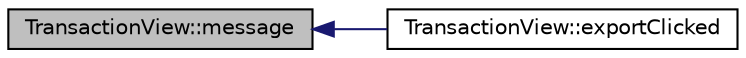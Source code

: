 digraph "TransactionView::message"
{
  edge [fontname="Helvetica",fontsize="10",labelfontname="Helvetica",labelfontsize="10"];
  node [fontname="Helvetica",fontsize="10",shape=record];
  rankdir="LR";
  Node798 [label="TransactionView::message",height=0.2,width=0.4,color="black", fillcolor="grey75", style="filled", fontcolor="black"];
  Node798 -> Node799 [dir="back",color="midnightblue",fontsize="10",style="solid",fontname="Helvetica"];
  Node799 [label="TransactionView::exportClicked",height=0.2,width=0.4,color="black", fillcolor="white", style="filled",URL="$d2/d2c/class_transaction_view.html#a5983022ff1e5395f87de3c5728eff8da"];
}
